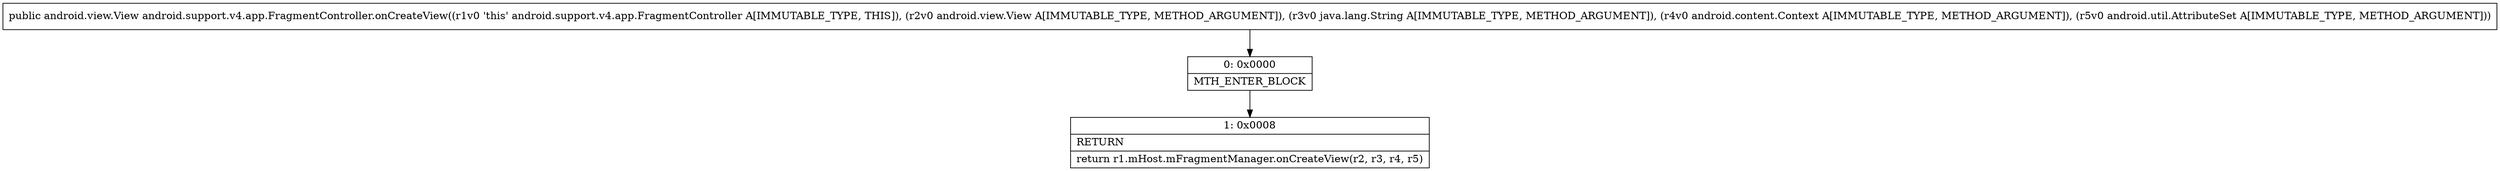 digraph "CFG forandroid.support.v4.app.FragmentController.onCreateView(Landroid\/view\/View;Ljava\/lang\/String;Landroid\/content\/Context;Landroid\/util\/AttributeSet;)Landroid\/view\/View;" {
Node_0 [shape=record,label="{0\:\ 0x0000|MTH_ENTER_BLOCK\l}"];
Node_1 [shape=record,label="{1\:\ 0x0008|RETURN\l|return r1.mHost.mFragmentManager.onCreateView(r2, r3, r4, r5)\l}"];
MethodNode[shape=record,label="{public android.view.View android.support.v4.app.FragmentController.onCreateView((r1v0 'this' android.support.v4.app.FragmentController A[IMMUTABLE_TYPE, THIS]), (r2v0 android.view.View A[IMMUTABLE_TYPE, METHOD_ARGUMENT]), (r3v0 java.lang.String A[IMMUTABLE_TYPE, METHOD_ARGUMENT]), (r4v0 android.content.Context A[IMMUTABLE_TYPE, METHOD_ARGUMENT]), (r5v0 android.util.AttributeSet A[IMMUTABLE_TYPE, METHOD_ARGUMENT])) }"];
MethodNode -> Node_0;
Node_0 -> Node_1;
}

